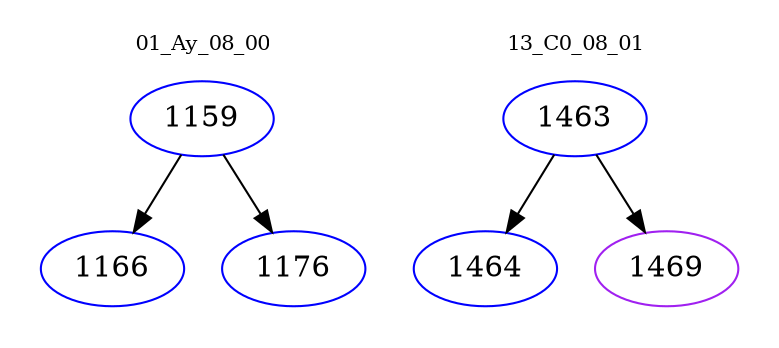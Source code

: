 digraph{
subgraph cluster_0 {
color = white
label = "01_Ay_08_00";
fontsize=10;
T0_1159 [label="1159", color="blue"]
T0_1159 -> T0_1166 [color="black"]
T0_1166 [label="1166", color="blue"]
T0_1159 -> T0_1176 [color="black"]
T0_1176 [label="1176", color="blue"]
}
subgraph cluster_1 {
color = white
label = "13_C0_08_01";
fontsize=10;
T1_1463 [label="1463", color="blue"]
T1_1463 -> T1_1464 [color="black"]
T1_1464 [label="1464", color="blue"]
T1_1463 -> T1_1469 [color="black"]
T1_1469 [label="1469", color="purple"]
}
}
